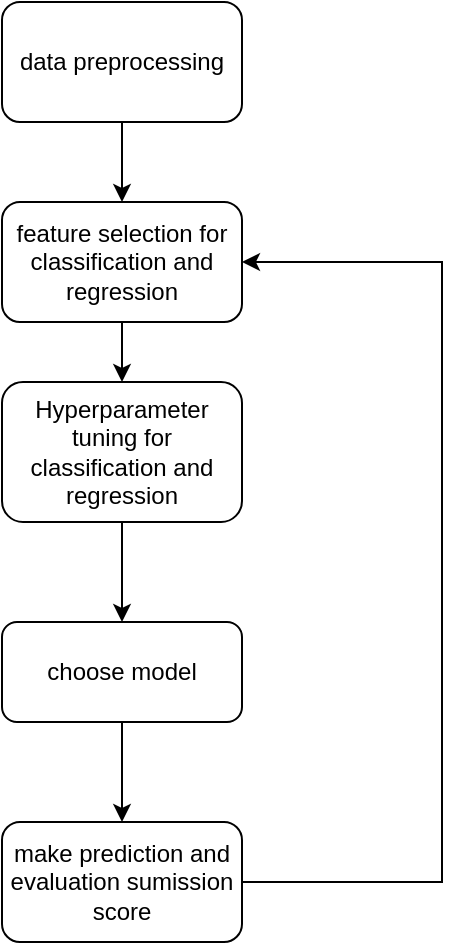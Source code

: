 <mxfile version="14.9.2" type="github"><diagram id="JDzPg6bnyXpnxQEkqy8Q" name="Page-1"><mxGraphModel dx="786" dy="562" grid="1" gridSize="10" guides="1" tooltips="1" connect="1" arrows="1" fold="1" page="1" pageScale="1" pageWidth="827" pageHeight="1169" math="0" shadow="0"><root><mxCell id="0"/><mxCell id="1" parent="0"/><mxCell id="G2MrhoPc5g_pW7KVdAUK-7" style="edgeStyle=orthogonalEdgeStyle;rounded=0;orthogonalLoop=1;jettySize=auto;html=1;exitX=0.5;exitY=1;exitDx=0;exitDy=0;entryX=0.5;entryY=0;entryDx=0;entryDy=0;" edge="1" parent="1" source="G2MrhoPc5g_pW7KVdAUK-1" target="G2MrhoPc5g_pW7KVdAUK-2"><mxGeometry relative="1" as="geometry"/></mxCell><mxCell id="G2MrhoPc5g_pW7KVdAUK-1" value="data preprocessing" style="rounded=1;whiteSpace=wrap;html=1;" vertex="1" parent="1"><mxGeometry x="280" y="60" width="120" height="60" as="geometry"/></mxCell><mxCell id="G2MrhoPc5g_pW7KVdAUK-8" style="edgeStyle=orthogonalEdgeStyle;rounded=0;orthogonalLoop=1;jettySize=auto;html=1;exitX=0.5;exitY=1;exitDx=0;exitDy=0;entryX=0.5;entryY=0;entryDx=0;entryDy=0;" edge="1" parent="1" source="G2MrhoPc5g_pW7KVdAUK-2" target="G2MrhoPc5g_pW7KVdAUK-3"><mxGeometry relative="1" as="geometry"/></mxCell><mxCell id="G2MrhoPc5g_pW7KVdAUK-2" value="feature selection for classification and regression" style="rounded=1;whiteSpace=wrap;html=1;" vertex="1" parent="1"><mxGeometry x="280" y="160" width="120" height="60" as="geometry"/></mxCell><mxCell id="G2MrhoPc5g_pW7KVdAUK-10" style="edgeStyle=orthogonalEdgeStyle;rounded=0;orthogonalLoop=1;jettySize=auto;html=1;entryX=0.5;entryY=0;entryDx=0;entryDy=0;" edge="1" parent="1" source="G2MrhoPc5g_pW7KVdAUK-3" target="G2MrhoPc5g_pW7KVdAUK-4"><mxGeometry relative="1" as="geometry"/></mxCell><mxCell id="G2MrhoPc5g_pW7KVdAUK-3" value="Hyperparameter tuning for classification and regression" style="rounded=1;whiteSpace=wrap;html=1;" vertex="1" parent="1"><mxGeometry x="280" y="250" width="120" height="70" as="geometry"/></mxCell><mxCell id="G2MrhoPc5g_pW7KVdAUK-9" style="edgeStyle=orthogonalEdgeStyle;rounded=0;orthogonalLoop=1;jettySize=auto;html=1;entryX=0.5;entryY=0;entryDx=0;entryDy=0;" edge="1" parent="1" source="G2MrhoPc5g_pW7KVdAUK-4" target="G2MrhoPc5g_pW7KVdAUK-5"><mxGeometry relative="1" as="geometry"><mxPoint x="340" y="460" as="targetPoint"/></mxGeometry></mxCell><mxCell id="G2MrhoPc5g_pW7KVdAUK-4" value="choose model" style="rounded=1;whiteSpace=wrap;html=1;" vertex="1" parent="1"><mxGeometry x="280" y="370" width="120" height="50" as="geometry"/></mxCell><mxCell id="G2MrhoPc5g_pW7KVdAUK-6" style="edgeStyle=orthogonalEdgeStyle;rounded=0;orthogonalLoop=1;jettySize=auto;html=1;entryX=1;entryY=0.5;entryDx=0;entryDy=0;" edge="1" parent="1" source="G2MrhoPc5g_pW7KVdAUK-5" target="G2MrhoPc5g_pW7KVdAUK-2"><mxGeometry relative="1" as="geometry"><Array as="points"><mxPoint x="500" y="500"/><mxPoint x="500" y="190"/></Array></mxGeometry></mxCell><mxCell id="G2MrhoPc5g_pW7KVdAUK-5" value="make prediction and evaluation sumission score" style="rounded=1;whiteSpace=wrap;html=1;" vertex="1" parent="1"><mxGeometry x="280" y="470" width="120" height="60" as="geometry"/></mxCell></root></mxGraphModel></diagram></mxfile>